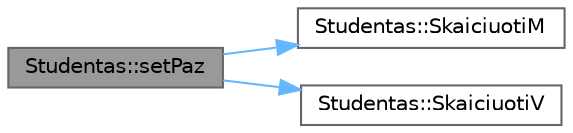 digraph "Studentas::setPaz"
{
 // LATEX_PDF_SIZE
  bgcolor="transparent";
  edge [fontname=Helvetica,fontsize=10,labelfontname=Helvetica,labelfontsize=10];
  node [fontname=Helvetica,fontsize=10,shape=box,height=0.2,width=0.4];
  rankdir="LR";
  Node1 [id="Node000001",label="Studentas::setPaz",height=0.2,width=0.4,color="gray40", fillcolor="grey60", style="filled", fontcolor="black",tooltip=" "];
  Node1 -> Node2 [id="edge3_Node000001_Node000002",color="steelblue1",style="solid",tooltip=" "];
  Node2 [id="Node000002",label="Studentas::SkaiciuotiM",height=0.2,width=0.4,color="grey40", fillcolor="white", style="filled",URL="$class_studentas.html#aad81aa77f874ad0601d3a7f5b2515c66",tooltip=" "];
  Node1 -> Node3 [id="edge4_Node000001_Node000003",color="steelblue1",style="solid",tooltip=" "];
  Node3 [id="Node000003",label="Studentas::SkaiciuotiV",height=0.2,width=0.4,color="grey40", fillcolor="white", style="filled",URL="$class_studentas.html#a148d7cfd9a24e11de95fa4ae6b055db4",tooltip=" "];
}
